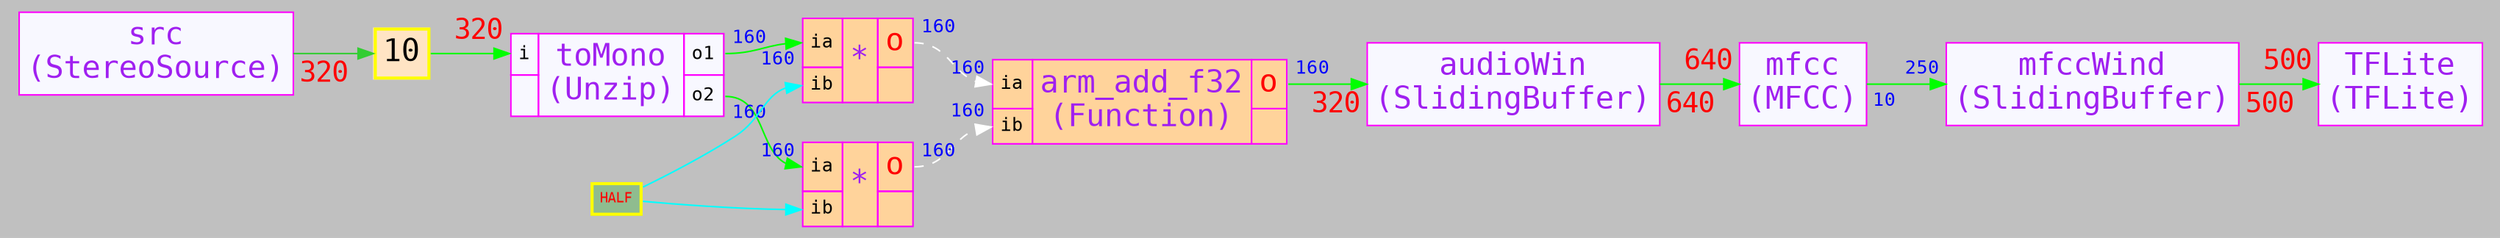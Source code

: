 



digraph structs {
    bgcolor = "gray"
    node [shape=plaintext,color="yellow",fontcolor="black",fontname="courier"]
    rankdir=LR
    edge [arrowsize="1.0",color="green",fontcolor="black",fontname="courier"]



src [label=<
<TABLE color="fuchsia" bgcolor="ghostwhite" BORDER="0" CELLBORDER="1" CELLSPACING="0" CELLPADDING="4">
  <TR>
    <TD ALIGN="CENTER" PORT="i"><FONT COLOR="purple" POINT-SIZE="20">src<BR/>(StereoSource)</FONT></TD>
  </TR>
</TABLE>>];


toMono [label=<
<TABLE color="fuchsia" bgcolor="ghostwhite" BORDER="0" CELLBORDER="1" CELLSPACING="0" CELLPADDING="4">
  <TR>
    <TD PORT="i"><FONT POINT-SIZE="12.0" COLOR="black">i</FONT></TD>
    <TD ALIGN="CENTER" ROWSPAN="2"><FONT COLOR="purple" POINT-SIZE="20">toMono<BR/>(Unzip)</FONT></TD>
    <TD PORT="o1"><FONT POINT-SIZE="12.0" COLOR="black">o1</FONT></TD>
  </TR>
<TR>
 
<TD></TD>
<TD PORT="o2"><FONT POINT-SIZE="12.0" COLOR="black">o2</FONT></TD>
</TR>

</TABLE>>];


arm_scale_f321 [label=<
<TABLE color="fuchsia" bgcolor="burlywood1" BORDER="0" CELLBORDER="1" CELLSPACING="0" CELLPADDING="4">
  <TR>
    <TD PORT="ia"><FONT POINT-SIZE="12.0" COLOR="black">ia</FONT></TD>
    <TD ALIGN="CENTER" ROWSPAN="2"><FONT COLOR="purple" POINT-SIZE="20">*</FONT></TD>
    <TD PORT="o"><FONT POINT-SIZE="20" COLOR="red">o</FONT></TD>
  </TR>
<TR>
<TD PORT="ib"><FONT POINT-SIZE="12.0" COLOR="black">ib</FONT></TD>

 
<TD></TD></TR>

</TABLE>>];


arm_scale_f322 [label=<
<TABLE color="fuchsia" bgcolor="burlywood1" BORDER="0" CELLBORDER="1" CELLSPACING="0" CELLPADDING="4">
  <TR>
    <TD PORT="ia"><FONT POINT-SIZE="12.0" COLOR="black">ia</FONT></TD>
    <TD ALIGN="CENTER" ROWSPAN="2"><FONT COLOR="purple" POINT-SIZE="20">*</FONT></TD>
    <TD PORT="o"><FONT POINT-SIZE="20" COLOR="red">o</FONT></TD>
  </TR>
<TR>
<TD PORT="ib"><FONT POINT-SIZE="12.0" COLOR="black">ib</FONT></TD>

 
<TD></TD></TR>

</TABLE>>];


arm_add_f321 [label=<
<TABLE color="fuchsia" bgcolor="burlywood1" BORDER="0" CELLBORDER="1" CELLSPACING="0" CELLPADDING="4">
  <TR>
    <TD PORT="ia"><FONT POINT-SIZE="12.0" COLOR="black">ia</FONT></TD>
    <TD ALIGN="CENTER" ROWSPAN="2"><FONT COLOR="purple" POINT-SIZE="20">arm_add_f32<BR/>(Function)</FONT></TD>
    <TD PORT="o"><FONT POINT-SIZE="20" COLOR="red">o</FONT></TD>
  </TR>
<TR>
<TD PORT="ib"><FONT POINT-SIZE="12.0" COLOR="black">ib</FONT></TD>

 
<TD></TD></TR>

</TABLE>>];

audioWin [label=<
<TABLE color="fuchsia" bgcolor="ghostwhite" BORDER="0" CELLBORDER="1" CELLSPACING="0" CELLPADDING="4">
  <TR>
    <TD ALIGN="CENTER" PORT="i"><FONT COLOR="purple" POINT-SIZE="20">audioWin<BR/>(SlidingBuffer)</FONT></TD>
  </TR>
</TABLE>>];

mfcc [label=<
<TABLE color="fuchsia" bgcolor="ghostwhite" BORDER="0" CELLBORDER="1" CELLSPACING="0" CELLPADDING="4">
  <TR>
    <TD ALIGN="CENTER" PORT="i"><FONT COLOR="purple" POINT-SIZE="20">mfcc<BR/>(MFCC)</FONT></TD>
  </TR>
</TABLE>>];

mfccWind [label=<
<TABLE color="fuchsia" bgcolor="ghostwhite" BORDER="0" CELLBORDER="1" CELLSPACING="0" CELLPADDING="4">
  <TR>
    <TD ALIGN="CENTER" PORT="i"><FONT COLOR="purple" POINT-SIZE="20">mfccWind<BR/>(SlidingBuffer)</FONT></TD>
  </TR>
</TABLE>>];

TFLite [label=<
<TABLE color="fuchsia" bgcolor="ghostwhite" BORDER="0" CELLBORDER="1" CELLSPACING="0" CELLPADDING="4">
  <TR>
    <TD ALIGN="CENTER" PORT="i"><FONT COLOR="purple" POINT-SIZE="20">TFLite<BR/>(TFLite)</FONT></TD>
  </TR>
</TABLE>>];


srctoMonoDelay [label=<
<TABLE color="yellow" bgcolor="bisque" BORDER="0" CELLBORDER="2" CELLSPACING="0" CELLPADDING="4">
  <TR>
    <TD ALIGN="CENTER" PORT="i"><FONT COLOR="black" POINT-SIZE="20">10</FONT></TD>
  </TR>
</TABLE>>];


src:i -> srctoMonoDelay:i [style="solid",color="limegreen",label="",taillabel=<<TABLE BORDER="0" CELLPADDING="2"><TR><TD><FONT COLOR="red" POINT-SIZE="18" >320</FONT>
</TD></TR></TABLE>>]

srctoMonoDelay:i -> toMono:i [style="solid",color="green",label=""
,headlabel=<<TABLE BORDER="0" CELLPADDING="2"><TR><TD><FONT COLOR="red" POINT-SIZE="18" >320</FONT>
</TD></TR></TABLE>>]


toMono:o1 -> arm_scale_f321:ia [style="solid",color="green",label=""
,headlabel=<<TABLE BORDER="0" CELLPADDING="2"><TR><TD><FONT COLOR="blue" POINT-SIZE="12.0" >160</FONT>
</TD></TR></TABLE>>
,taillabel=<<TABLE BORDER="0" CELLPADDING="2"><TR><TD><FONT COLOR="blue" POINT-SIZE="12.0" >160</FONT>
</TD></TR></TABLE>>]

toMono:o2 -> arm_scale_f322:ia [style="solid",color="green",label=""
,headlabel=<<TABLE BORDER="0" CELLPADDING="2"><TR><TD><FONT COLOR="blue" POINT-SIZE="12.0" >160</FONT>
</TD></TR></TABLE>>
,taillabel=<<TABLE BORDER="0" CELLPADDING="2"><TR><TD><FONT COLOR="blue" POINT-SIZE="12.0" >160</FONT>
</TD></TR></TABLE>>]

arm_scale_f321:o -> arm_add_f321:ia [style="dashed",color="white",label=""
,headlabel=<<TABLE BORDER="0" CELLPADDING="2"><TR><TD><FONT COLOR="blue" POINT-SIZE="12.0" >160</FONT>
</TD></TR></TABLE>>
,taillabel=<<TABLE BORDER="0" CELLPADDING="2"><TR><TD><FONT COLOR="blue" POINT-SIZE="12.0" >160</FONT>
</TD></TR></TABLE>>]

arm_scale_f322:o -> arm_add_f321:ib [style="dashed",color="white",label=""
,headlabel=<<TABLE BORDER="0" CELLPADDING="2"><TR><TD><FONT COLOR="blue" POINT-SIZE="12.0" >160</FONT>
</TD></TR></TABLE>>
,taillabel=<<TABLE BORDER="0" CELLPADDING="2"><TR><TD><FONT COLOR="blue" POINT-SIZE="12.0" >160</FONT>
</TD></TR></TABLE>>]

arm_add_f321:o -> audioWin:i [style="solid",color="green",label=""
,headlabel=<<TABLE BORDER="0" CELLPADDING="2"><TR><TD><FONT COLOR="red" POINT-SIZE="18" >320</FONT>
</TD></TR></TABLE>>
,taillabel=<<TABLE BORDER="0" CELLPADDING="2"><TR><TD><FONT COLOR="blue" POINT-SIZE="12.0" >160</FONT>
</TD></TR></TABLE>>]

audioWin:i -> mfcc:i [style="solid",color="green",label=""
,headlabel=<<TABLE BORDER="0" CELLPADDING="2"><TR><TD><FONT COLOR="red" POINT-SIZE="18" >640</FONT>
</TD></TR></TABLE>>
,taillabel=<<TABLE BORDER="0" CELLPADDING="2"><TR><TD><FONT COLOR="red" POINT-SIZE="18" >640</FONT>
</TD></TR></TABLE>>]

mfcc:i -> mfccWind:i [style="solid",color="green",label=""
,headlabel=<<TABLE BORDER="0" CELLPADDING="2"><TR><TD><FONT COLOR="blue" POINT-SIZE="12.0" >250</FONT>
</TD></TR></TABLE>>
,taillabel=<<TABLE BORDER="0" CELLPADDING="2"><TR><TD><FONT COLOR="blue" POINT-SIZE="12.0" >10</FONT>
</TD></TR></TABLE>>]

mfccWind:i -> TFLite:i [style="solid",color="green",label=""
,headlabel=<<TABLE BORDER="0" CELLPADDING="2"><TR><TD><FONT COLOR="red" POINT-SIZE="18" >500</FONT>
</TD></TR></TABLE>>
,taillabel=<<TABLE BORDER="0" CELLPADDING="2"><TR><TD><FONT COLOR="red" POINT-SIZE="18" >500</FONT>
</TD></TR></TABLE>>]

HALF [label=<
<TABLE color="yellow" bgcolor="darkseagreen" BORDER="0" CELLBORDER="2" CELLSPACING="0" CELLPADDING="4">
  <TR>
    <TD ALIGN="CENTER" PORT="i"><FONT COLOR="red" POINT-SIZE="9">HALF</FONT></TD>
  </TR>
</TABLE>>];

HALF:i -> arm_scale_f321:ib
 [style="solid",color="cyan"]
HALF:i -> arm_scale_f322:ib
 [style="solid",color="cyan"]
}
